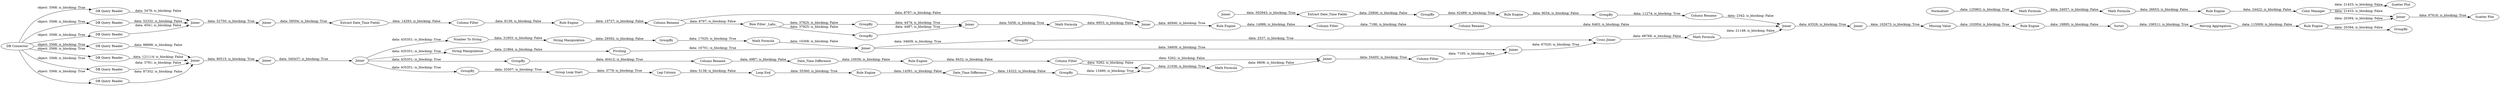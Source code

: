 digraph {
	"7371679667632140548_64" [label="Math Formula"]
	"7371679667632140548_78" [label="Cross Joiner"]
	"-936050431222916635_29" [label=GroupBy]
	"-7029389074225139094_52" [label="Rule Engine"]
	"-7029389074225139094_47" [label="Extract Date_Time Fields"]
	"6374638222683419234_10" [label=Joiner]
	"-7029389074225139094_50" [label="Column Rename"]
	"7371679667632140548_73" [label="String Manipulation"]
	"7238058646158412677_48" [label=Joiner]
	"6374638222683419234_47" [label="Rule Engine"]
	"-7209929474154743199_61" [label="Date_Time Difference"]
	"-1513662207051411600_43" [label="Scatter Plot"]
	"7238058646158412677_41" [label=GroupBy]
	"7371679667632140548_75" [label=Joiner]
	"7371679667632140548_79" [label="Math Formula"]
	"6374638222683419234_15" [label="Rule Engine"]
	"-5766279743571821888_44" [label=GroupBy]
	"-1513662207051411600_3" [label="DB Query Reader"]
	"-936050431222916635_30" [label="Column Rename"]
	"-1513662207051411600_6" [label="DB Query Reader"]
	"7238058646158412677_43" [label=GroupBy]
	"-7029389074225139094_51" [label=GroupBy]
	"-7209929474154743199_32" [label=GroupBy]
	"-7209929474154743199_62" [label=GroupBy]
	"-2842076125865394864_50" [label="Missing Value"]
	"-2842076125865394864_49" [label=Joiner]
	"-1513662207051411600_42" [label=Joiner]
	"7371679667632140548_15" [label=Joiner]
	"7371679667632140548_17" [label=Joiner]
	"6374638222683419234_9" [label=Joiner]
	"7371679667632140548_38" [label=Joiner]
	"-936050431222916635_41" [label="Column Filter"]
	"7371679667632140548_72" [label="Number To String"]
	"-5766279743571821888_35" [label="Rule Engine"]
	"-5766279743571821888_43" [label="Scatter Plot"]
	"6374638222683419234_50" [label="Column Filter"]
	"7371679667632140548_69" [label=Joiner]
	"-2842076125865394864_16" [label=Joiner]
	"-2842076125865394864_53" [label="Moving Aggregation"]
	"6374638222683419234_23" [label="Column Rename"]
	"-7209929474154743199_60" [label="Rule Engine"]
	"6374638222683419234_12" [label="Column Filter"]
	"-5766279743571821888_32" [label=Normalizer]
	"-5766279743571821888_39" [label="Color Manager"]
	"7371679667632140548_68" [label=Pivoting]
	"-2842076125865394864_52" [label=Sorter]
	"-1513662207051411600_8" [label="DB Query Reader"]
	"-1513662207051411600_1" [label="DB Connector"]
	"-7209929474154743199_57" [label="Group Loop Start"]
	"7238058646158412677_42" [label="Row Filter _Labs_"]
	"6374638222683419234_51" [label="Column Rename"]
	"7371679667632140548_65" [label="Column Filter"]
	"-1513662207051411600_4" [label="DB Query Reader"]
	"6374638222683419234_46" [label=Joiner]
	"7238058646158412677_49" [label="Math Formula"]
	"-7209929474154743199_59" [label="Loop End"]
	"-7209929474154743199_58" [label="Lag Column"]
	"7371679667632140548_63" [label=Joiner]
	"7371679667632140548_70" [label="String Manipulation"]
	"7371679667632140548_77" [label=GroupBy]
	"-2842076125865394864_54" [label="Rule Engine"]
	"-7029389074225139094_45" [label=Joiner]
	"-5766279743571821888_33" [label="Math Formula"]
	"7371679667632140548_74" [label="Math Formula"]
	"-2842076125865394864_51" [label="Rule Engine"]
	"7371679667632140548_71" [label=GroupBy]
	"-1513662207051411600_5" [label="DB Query Reader"]
	"-7029389074225139094_53" [label=GroupBy]
	"-1513662207051411600_7" [label="DB Query Reader"]
	"-936050431222916635_39" [label="Date_Time Difference"]
	"-936050431222916635_40" [label="Rule Engine"]
	"7371679667632140548_20" [label=Joiner]
	"-5766279743571821888_34" [label="Math Formula"]
	"6374638222683419234_11" [label="Extract Date_Time Fields"]
	"-1513662207051411600_2" [label="DB Query Reader"]
	"-1513662207051411600_4" -> "7371679667632140548_15" [label="data: 87352; is_blocking: False"]
	"-2842076125865394864_54" -> "-5766279743571821888_44" [label="data: 20394; is_blocking: False"]
	"-7029389074225139094_47" -> "-7029389074225139094_51" [label="data: 25806; is_blocking: False"]
	"-1513662207051411600_2" -> "7371679667632140548_15" [label="data: 3791; is_blocking: False"]
	"-7029389074225139094_53" -> "-7029389074225139094_50" [label="data: 11274; is_blocking: True"]
	"-2842076125865394864_50" -> "-2842076125865394864_51" [label="data: 102954; is_blocking: True"]
	"-5766279743571821888_32" -> "-5766279743571821888_33" [label="data: 125963; is_blocking: True"]
	"7371679667632140548_68" -> "7371679667632140548_75" [label="data: 16701; is_blocking: True"]
	"-936050431222916635_41" -> "7371679667632140548_63" [label="data: 5262; is_blocking: False"]
	"-5766279743571821888_35" -> "-5766279743571821888_39" [label="data: 24422; is_blocking: False"]
	"7238058646158412677_42" -> "7238058646158412677_43" [label="data: 37925; is_blocking: False"]
	"6374638222683419234_9" -> "6374638222683419234_10" [label="data: 52750; is_blocking: True"]
	"7371679667632140548_73" -> "7371679667632140548_71" [label="data: 29592; is_blocking: False"]
	"7371679667632140548_70" -> "7371679667632140548_68" [label="data: 21964; is_blocking: False"]
	"7371679667632140548_64" -> "7371679667632140548_38" [label="data: 8808; is_blocking: False"]
	"-936050431222916635_41" -> "7371679667632140548_38" [label="data: 5262; is_blocking: False"]
	"-7209929474154743199_62" -> "7371679667632140548_63" [label="data: 13480; is_blocking: True"]
	"6374638222683419234_12" -> "6374638222683419234_15" [label="data: 8139; is_blocking: False"]
	"7371679667632140548_77" -> "7371679667632140548_78" [label="data: 2537; is_blocking: True"]
	"7371679667632140548_71" -> "7371679667632140548_74" [label="data: 17025; is_blocking: True"]
	"-2842076125865394864_53" -> "-2842076125865394864_54" [label="data: 115009; is_blocking: False"]
	"-1513662207051411600_1" -> "-1513662207051411600_3" [label="object: 3568; is_blocking: True"]
	"-1513662207051411600_7" -> "6374638222683419234_9" [label="data: 3478; is_blocking: False"]
	"-1513662207051411600_42" -> "-1513662207051411600_43" [label="data: 97616; is_blocking: True"]
	"-936050431222916635_40" -> "-936050431222916635_41" [label="data: 9432; is_blocking: False"]
	"-5766279743571821888_33" -> "-5766279743571821888_34" [label="data: 24057; is_blocking: False"]
	"-7209929474154743199_58" -> "-7209929474154743199_59" [label="data: 5138; is_blocking: False"]
	"-1513662207051411600_1" -> "-1513662207051411600_7" [label="object: 3568; is_blocking: True"]
	"-7209929474154743199_59" -> "-7209929474154743199_60" [label="data: 55360; is_blocking: True"]
	"7371679667632140548_63" -> "7371679667632140548_64" [label="data: 21036; is_blocking: True"]
	"6374638222683419234_46" -> "6374638222683419234_47" [label="data: 46946; is_blocking: True"]
	"-1513662207051411600_1" -> "-1513662207051411600_2" [label="object: 3568; is_blocking: True"]
	"-7209929474154743199_57" -> "-7209929474154743199_58" [label="data: 3779; is_blocking: True"]
	"7238058646158412677_42" -> "7238058646158412677_41" [label="data: 37925; is_blocking: False"]
	"-1513662207051411600_6" -> "7371679667632140548_15" [label="data: 121114; is_blocking: False"]
	"-1513662207051411600_1" -> "-1513662207051411600_4" [label="object: 3568; is_blocking: True"]
	"7371679667632140548_15" -> "7371679667632140548_17" [label="data: 80515; is_blocking: True"]
	"-7029389074225139094_51" -> "-7029389074225139094_52" [label="data: 62489; is_blocking: True"]
	"-5766279743571821888_34" -> "-5766279743571821888_35" [label="data: 26653; is_blocking: False"]
	"7371679667632140548_17" -> "7371679667632140548_20" [label="data: 340437; is_blocking: True"]
	"-2842076125865394864_54" -> "-1513662207051411600_42" [label="data: 20394; is_blocking: False"]
	"-1513662207051411600_1" -> "-1513662207051411600_6" [label="object: 3568; is_blocking: True"]
	"-7029389074225139094_45" -> "-7029389074225139094_47" [label="data: 502943; is_blocking: True"]
	"7371679667632140548_20" -> "-7209929474154743199_32" [label="data: 435351; is_blocking: True"]
	"7371679667632140548_79" -> "-2842076125865394864_49" [label="data: 21148; is_blocking: False"]
	"7371679667632140548_72" -> "7371679667632140548_73" [label="data: 31603; is_blocking: False"]
	"6374638222683419234_47" -> "6374638222683419234_50" [label="data: 14986; is_blocking: False"]
	"-936050431222916635_29" -> "-936050431222916635_30" [label="data: 40412; is_blocking: True"]
	"6374638222683419234_15" -> "6374638222683419234_23" [label="data: 10737; is_blocking: False"]
	"-7209929474154743199_32" -> "-7209929474154743199_57" [label="data: 33507; is_blocking: True"]
	"7238058646158412677_41" -> "7238058646158412677_48" [label="data: 4487; is_blocking: True"]
	"-1513662207051411600_5" -> "7371679667632140548_15" [label="data: 88898; is_blocking: False"]
	"-1513662207051411600_1" -> "-1513662207051411600_5" [label="object: 3568; is_blocking: True"]
	"-2842076125865394864_52" -> "-2842076125865394864_53" [label="data: 106511; is_blocking: True"]
	"-7209929474154743199_61" -> "-7209929474154743199_62" [label="data: 14322; is_blocking: False"]
	"6374638222683419234_50" -> "6374638222683419234_51" [label="data: 7186; is_blocking: False"]
	"-2842076125865394864_49" -> "-2842076125865394864_16" [label="data: 43526; is_blocking: True"]
	"7371679667632140548_75" -> "7371679667632140548_77" [label="data: 34609; is_blocking: True"]
	"7371679667632140548_69" -> "7371679667632140548_78" [label="data: 67020; is_blocking: True"]
	"7238058646158412677_49" -> "6374638222683419234_46" [label="data: 6953; is_blocking: False"]
	"-7029389074225139094_52" -> "-7029389074225139094_53" [label="data: 9034; is_blocking: False"]
	"7371679667632140548_38" -> "7371679667632140548_65" [label="data: 54405; is_blocking: True"]
	"7238058646158412677_43" -> "7238058646158412677_48" [label="data: 4474; is_blocking: True"]
	"6374638222683419234_23" -> "7238058646158412677_42" [label="data: 8797; is_blocking: False"]
	"6374638222683419234_11" -> "6374638222683419234_12" [label="data: 14293; is_blocking: False"]
	"-936050431222916635_30" -> "-936050431222916635_39" [label="data: 4987; is_blocking: False"]
	"7238058646158412677_48" -> "7238058646158412677_49" [label="data: 5458; is_blocking: True"]
	"7371679667632140548_75" -> "7371679667632140548_69" [label="data: 34609; is_blocking: True"]
	"-7209929474154743199_60" -> "-7209929474154743199_61" [label="data: 14391; is_blocking: False"]
	"-5766279743571821888_39" -> "-5766279743571821888_43" [label="data: 21433; is_blocking: False"]
	"7371679667632140548_20" -> "-936050431222916635_29" [label="data: 435351; is_blocking: True"]
	"6374638222683419234_51" -> "-2842076125865394864_49" [label="data: 6463; is_blocking: False"]
	"-1513662207051411600_8" -> "6374638222683419234_9" [label="data: 4541; is_blocking: False"]
	"-1513662207051411600_1" -> "-1513662207051411600_8" [label="object: 3568; is_blocking: True"]
	"7371679667632140548_20" -> "7371679667632140548_72" [label="data: 435351; is_blocking: True"]
	"6374638222683419234_23" -> "6374638222683419234_46" [label="data: 8797; is_blocking: False"]
	"7371679667632140548_78" -> "7371679667632140548_79" [label="data: 68768; is_blocking: False"]
	"-7029389074225139094_50" -> "-2842076125865394864_49" [label="data: 2342; is_blocking: False"]
	"-5766279743571821888_39" -> "-1513662207051411600_42" [label="data: 21433; is_blocking: False"]
	"-2842076125865394864_16" -> "-2842076125865394864_50" [label="data: 102673; is_blocking: True"]
	"-2842076125865394864_51" -> "-2842076125865394864_52" [label="data: 18895; is_blocking: False"]
	"7371679667632140548_20" -> "7371679667632140548_70" [label="data: 435351; is_blocking: True"]
	"-936050431222916635_39" -> "-936050431222916635_40" [label="data: 10039; is_blocking: False"]
	"-1513662207051411600_3" -> "6374638222683419234_9" [label="data: 52332; is_blocking: False"]
	"7371679667632140548_65" -> "7371679667632140548_69" [label="data: 7195; is_blocking: False"]
	"7371679667632140548_74" -> "7371679667632140548_75" [label="data: 10268; is_blocking: False"]
	"6374638222683419234_10" -> "6374638222683419234_11" [label="data: 58594; is_blocking: True"]
	rankdir=LR
}
